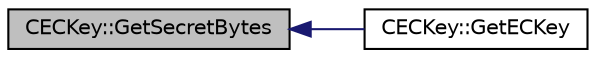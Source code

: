 digraph "CECKey::GetSecretBytes"
{
  edge [fontname="Helvetica",fontsize="10",labelfontname="Helvetica",labelfontsize="10"];
  node [fontname="Helvetica",fontsize="10",shape=record];
  rankdir="LR";
  Node34 [label="CECKey::GetSecretBytes",height=0.2,width=0.4,color="black", fillcolor="grey75", style="filled", fontcolor="black"];
  Node34 -> Node35 [dir="back",color="midnightblue",fontsize="10",style="solid",fontname="Helvetica"];
  Node35 [label="CECKey::GetECKey",height=0.2,width=0.4,color="black", fillcolor="white", style="filled",URL="$db/d7f/class_c_e_c_key.html#a1a2e6828d8d29d2919d8377cbb14933a"];
}
